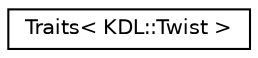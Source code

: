 digraph G
{
  edge [fontname="Helvetica",fontsize="10",labelfontname="Helvetica",labelfontsize="10"];
  node [fontname="Helvetica",fontsize="10",shape=record];
  rankdir=LR;
  Node1 [label="Traits\< KDL::Twist \>",height=0.2,width=0.4,color="black", fillcolor="white", style="filled",URL="$d4/d23/structTraits_3_01KDL_1_1Twist_01_4.html"];
}
